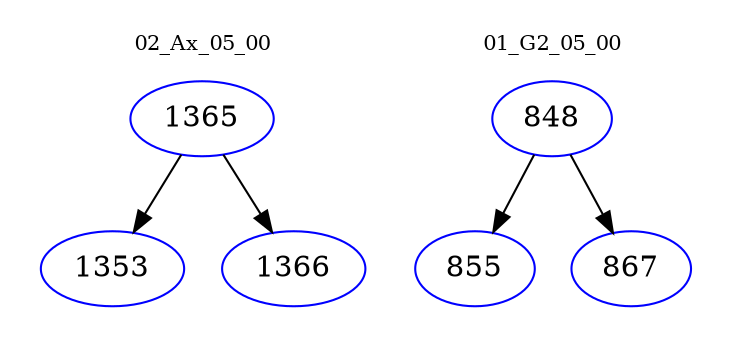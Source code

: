 digraph{
subgraph cluster_0 {
color = white
label = "02_Ax_05_00";
fontsize=10;
T0_1365 [label="1365", color="blue"]
T0_1365 -> T0_1353 [color="black"]
T0_1353 [label="1353", color="blue"]
T0_1365 -> T0_1366 [color="black"]
T0_1366 [label="1366", color="blue"]
}
subgraph cluster_1 {
color = white
label = "01_G2_05_00";
fontsize=10;
T1_848 [label="848", color="blue"]
T1_848 -> T1_855 [color="black"]
T1_855 [label="855", color="blue"]
T1_848 -> T1_867 [color="black"]
T1_867 [label="867", color="blue"]
}
}

